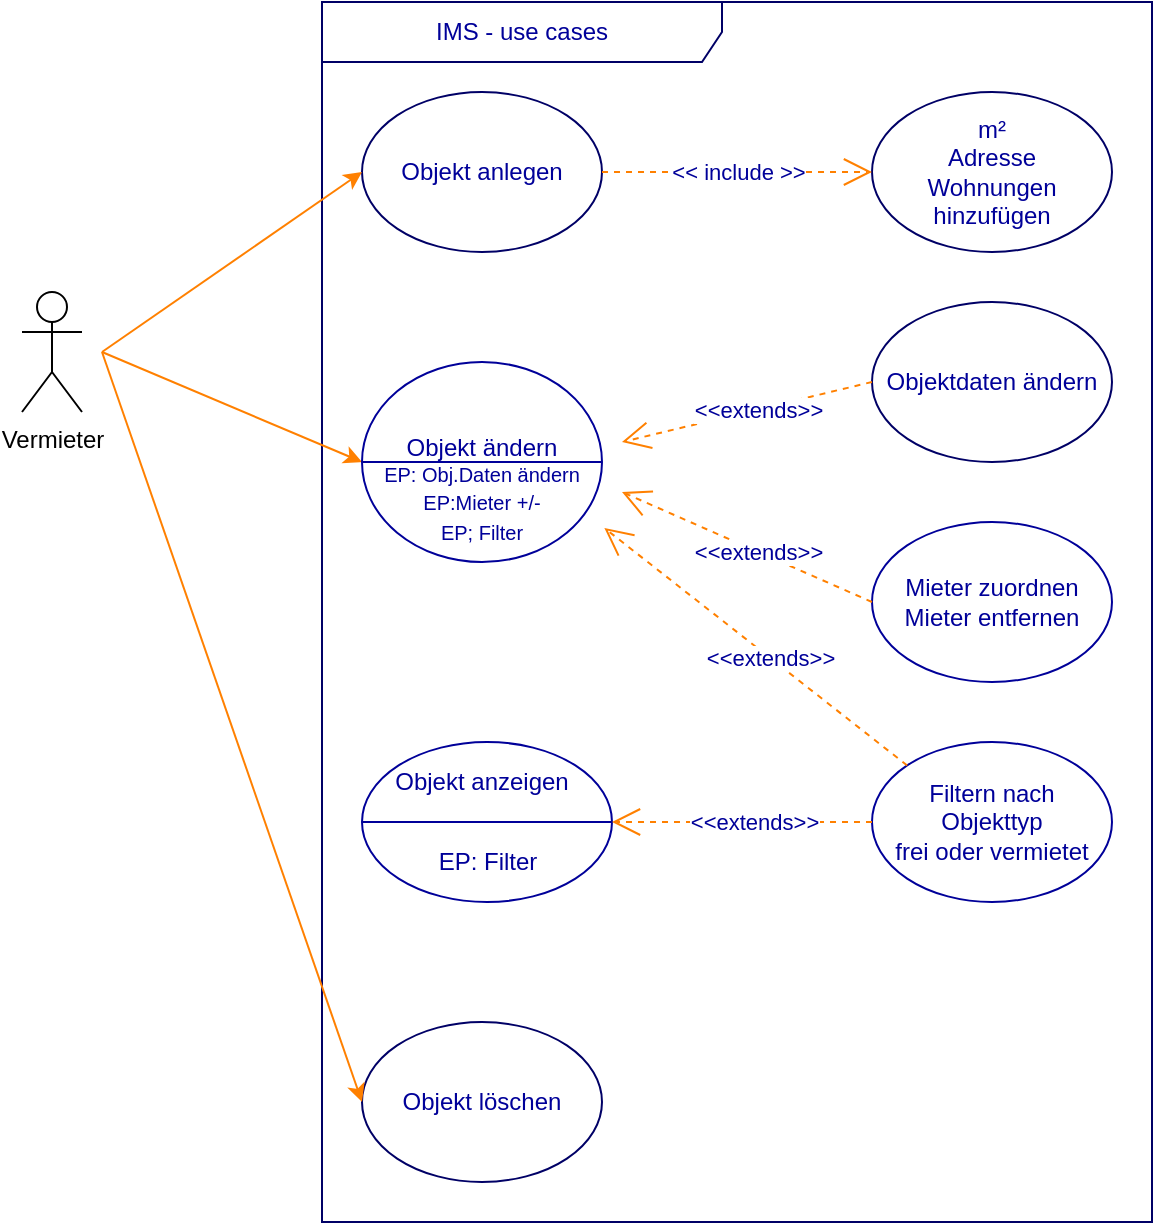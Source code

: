 <mxfile version="13.8.1" type="github">
  <diagram id="1cee9afd-dcdd-cf27-cb82-50d77dad4855" name="Page-1">
    <mxGraphModel dx="1038" dy="556" grid="1" gridSize="10" guides="1" tooltips="1" connect="1" arrows="1" fold="1" page="1" pageScale="1" pageWidth="850" pageHeight="1100" math="0" shadow="0">
      <root>
        <mxCell id="0" />
        <mxCell id="1" parent="0" />
        <mxCell id="c1cb8d76720eaeb-22" value="IMS - use cases" style="shape=umlFrame;whiteSpace=wrap;html=1;strokeWidth=1;fillColor=none;width=200;height=30;fontColor=#000099;strokeColor=#000066;" parent="1" vertex="1">
          <mxGeometry x="200" y="40" width="415" height="610" as="geometry" />
        </mxCell>
        <mxCell id="c1cb8d76720eaeb-1" value="Objekt anlegen" style="ellipse;whiteSpace=wrap;html=1;strokeColor=#000066;fontColor=#000099;fillColor=none;" parent="1" vertex="1">
          <mxGeometry x="220" y="85" width="120" height="80" as="geometry" />
        </mxCell>
        <mxCell id="c1cb8d76720eaeb-2" value="Objekt löschen" style="ellipse;whiteSpace=wrap;html=1;strokeColor=#000066;fontColor=#000099;fillColor=none;" parent="1" vertex="1">
          <mxGeometry x="220" y="550" width="120" height="80" as="geometry" />
        </mxCell>
        <mxCell id="c1cb8d76720eaeb-4" value="Objektdaten ändern" style="ellipse;whiteSpace=wrap;html=1;strokeColor=#000066;fontColor=#000099;fillColor=none;" parent="1" vertex="1">
          <mxGeometry x="475" y="190" width="120" height="80" as="geometry" />
        </mxCell>
        <mxCell id="c1cb8d76720eaeb-5" value="&lt;div&gt;m²&lt;/div&gt;&lt;div&gt;Adresse&lt;/div&gt;&lt;div&gt;Wohnungen&lt;/div&gt;&lt;div&gt;hinzufügen&lt;/div&gt;" style="ellipse;whiteSpace=wrap;html=1;strokeColor=#000066;fontColor=#000099;fillColor=none;" parent="1" vertex="1">
          <mxGeometry x="475" y="85" width="120" height="80" as="geometry" />
        </mxCell>
        <mxCell id="c1cb8d76720eaeb-10" style="html=1;exitX=1;exitY=0.333;exitPerimeter=0;entryX=0;entryY=0.5;jettySize=auto;orthogonalLoop=1;fillColor=#f8cecc;strokeColor=#FF8000;curved=1;fontColor=#000099;" parent="1" target="c1cb8d76720eaeb-1" edge="1">
          <mxGeometry relative="1" as="geometry">
            <mxPoint x="90" y="215" as="sourcePoint" />
          </mxGeometry>
        </mxCell>
        <mxCell id="c1cb8d76720eaeb-11" style="html=1;exitX=1;exitY=0.333;exitPerimeter=0;entryX=0;entryY=0.5;jettySize=auto;orthogonalLoop=1;curved=1;fontColor=#000099;strokeColor=#FF8000;" parent="1" target="c1cb8d76720eaeb-2" edge="1">
          <mxGeometry relative="1" as="geometry">
            <mxPoint x="90" y="215" as="sourcePoint" />
          </mxGeometry>
        </mxCell>
        <mxCell id="c1cb8d76720eaeb-13" style="edgeStyle=none;curved=1;html=1;exitX=1;exitY=0.333;exitPerimeter=0;entryX=0;entryY=0.5;jettySize=auto;orthogonalLoop=1;strokeColor=#FF8000;fontColor=#000099;" parent="1" edge="1">
          <mxGeometry relative="1" as="geometry">
            <mxPoint x="90" y="215" as="sourcePoint" />
            <mxPoint x="220" y="270" as="targetPoint" />
          </mxGeometry>
        </mxCell>
        <mxCell id="c1cb8d76720eaeb-25" value="&amp;lt;&amp;lt;extends&amp;gt;&amp;gt;" style="endArrow=open;endSize=12;dashed=1;html=1;exitX=0;exitY=0.5;fontColor=#000099;strokeColor=#FF8000;" parent="1" source="c1cb8d76720eaeb-4" edge="1">
          <mxGeometry x="-0.091" width="160" relative="1" as="geometry">
            <mxPoint x="425" y="335" as="sourcePoint" />
            <mxPoint x="350" y="260" as="targetPoint" />
            <mxPoint as="offset" />
          </mxGeometry>
        </mxCell>
        <mxCell id="c1cb8d76720eaeb-29" value="&amp;lt;&amp;lt; include &amp;gt;&amp;gt;" style="endArrow=open;endSize=12;dashed=1;html=1;exitX=1;exitY=0.5;entryX=0;entryY=0.5;fontColor=#000099;strokeColor=#FF8000;exitDx=0;exitDy=0;entryDx=0;entryDy=0;" parent="1" source="c1cb8d76720eaeb-1" target="c1cb8d76720eaeb-5" edge="1">
          <mxGeometry width="160" relative="1" as="geometry">
            <mxPoint x="357" y="277" as="sourcePoint" />
            <mxPoint x="503" y="163" as="targetPoint" />
          </mxGeometry>
        </mxCell>
        <mxCell id="Gg17BH2Xcc1suqeRCWv--7" value="Vermieter" style="shape=umlActor;verticalLabelPosition=bottom;verticalAlign=top;html=1;outlineConnect=0;" parent="1" vertex="1">
          <mxGeometry x="50" y="185" width="30" height="60" as="geometry" />
        </mxCell>
        <mxCell id="Sym84-HoZSSl9vb9__nd-1" value="" style="shape=lineEllipse;perimeter=ellipsePerimeter;whiteSpace=wrap;html=1;backgroundOutline=1;strokeColor=#000099;" vertex="1" parent="1">
          <mxGeometry x="220" y="410" width="125" height="80" as="geometry" />
        </mxCell>
        <mxCell id="Sym84-HoZSSl9vb9__nd-2" value="Mieter zuordnen&lt;br&gt;Mieter entfernen" style="ellipse;whiteSpace=wrap;html=1;strokeColor=#000099;fontColor=#000099;" vertex="1" parent="1">
          <mxGeometry x="475" y="300" width="120" height="80" as="geometry" />
        </mxCell>
        <mxCell id="Sym84-HoZSSl9vb9__nd-3" value="&amp;lt;&amp;lt;extends&amp;gt;&amp;gt;" style="endArrow=open;endSize=12;dashed=1;html=1;exitX=0;exitY=0.5;fontColor=#000099;strokeColor=#FF8000;exitDx=0;exitDy=0;entryX=1;entryY=0.25;entryDx=0;entryDy=0;" edge="1" parent="1" source="Sym84-HoZSSl9vb9__nd-2" target="Sym84-HoZSSl9vb9__nd-5">
          <mxGeometry x="-0.091" width="160" relative="1" as="geometry">
            <mxPoint x="485" y="280" as="sourcePoint" />
            <mxPoint x="340" y="270" as="targetPoint" />
            <mxPoint as="offset" />
          </mxGeometry>
        </mxCell>
        <mxCell id="Sym84-HoZSSl9vb9__nd-4" value="Objekt ändern&lt;br&gt;&lt;br&gt;" style="shape=lineEllipse;perimeter=ellipsePerimeter;whiteSpace=wrap;html=1;backgroundOutline=1;strokeColor=#000099;fontColor=#000099;align=center;" vertex="1" parent="1">
          <mxGeometry x="220" y="220" width="120" height="100" as="geometry" />
        </mxCell>
        <mxCell id="Sym84-HoZSSl9vb9__nd-5" value="&lt;font style=&quot;font-size: 10px&quot;&gt;EP: Obj.Daten ändern&lt;br&gt;EP:Mieter +/-&lt;br&gt;EP; Filter&lt;br&gt;&lt;/font&gt;" style="text;html=1;strokeColor=none;fillColor=none;align=center;verticalAlign=middle;whiteSpace=wrap;rounded=0;fontColor=#000099;" vertex="1" parent="1">
          <mxGeometry x="210" y="280" width="140" height="20" as="geometry" />
        </mxCell>
        <mxCell id="Sym84-HoZSSl9vb9__nd-7" value="Objekt anzeigen" style="text;html=1;strokeColor=none;fillColor=none;align=center;verticalAlign=middle;whiteSpace=wrap;rounded=0;fontColor=#000099;" vertex="1" parent="1">
          <mxGeometry x="230" y="420" width="100" height="20" as="geometry" />
        </mxCell>
        <mxCell id="Sym84-HoZSSl9vb9__nd-8" value="Filtern nach&lt;br&gt;Objekttyp&lt;br&gt;frei oder vermietet" style="ellipse;whiteSpace=wrap;html=1;strokeColor=#000099;fontColor=#000099;" vertex="1" parent="1">
          <mxGeometry x="475" y="410" width="120" height="80" as="geometry" />
        </mxCell>
        <mxCell id="Sym84-HoZSSl9vb9__nd-9" value="&amp;lt;&amp;lt;extends&amp;gt;&amp;gt;" style="endArrow=open;endSize=12;dashed=1;html=1;exitX=0;exitY=0;fontColor=#000099;strokeColor=#FF8000;exitDx=0;exitDy=0;entryX=0.937;entryY=1.15;entryDx=0;entryDy=0;entryPerimeter=0;" edge="1" parent="1" source="Sym84-HoZSSl9vb9__nd-8" target="Sym84-HoZSSl9vb9__nd-5">
          <mxGeometry x="-0.091" width="160" relative="1" as="geometry">
            <mxPoint x="485" y="350" as="sourcePoint" />
            <mxPoint x="360" y="295" as="targetPoint" />
            <mxPoint as="offset" />
          </mxGeometry>
        </mxCell>
        <mxCell id="Sym84-HoZSSl9vb9__nd-10" value="&amp;lt;&amp;lt;extends&amp;gt;&amp;gt;" style="endArrow=open;endSize=12;dashed=1;html=1;exitX=0;exitY=0.5;fontColor=#000099;strokeColor=#FF8000;exitDx=0;exitDy=0;" edge="1" parent="1" source="Sym84-HoZSSl9vb9__nd-8" target="Sym84-HoZSSl9vb9__nd-1">
          <mxGeometry x="-0.091" width="160" relative="1" as="geometry">
            <mxPoint x="502.574" y="431.716" as="sourcePoint" />
            <mxPoint x="351.18" y="313" as="targetPoint" />
            <mxPoint as="offset" />
          </mxGeometry>
        </mxCell>
        <mxCell id="Sym84-HoZSSl9vb9__nd-11" value="EP: Filter" style="text;html=1;strokeColor=none;fillColor=none;align=center;verticalAlign=middle;whiteSpace=wrap;rounded=0;fontColor=#000099;" vertex="1" parent="1">
          <mxGeometry x="252.5" y="460" width="60" height="20" as="geometry" />
        </mxCell>
      </root>
    </mxGraphModel>
  </diagram>
</mxfile>

